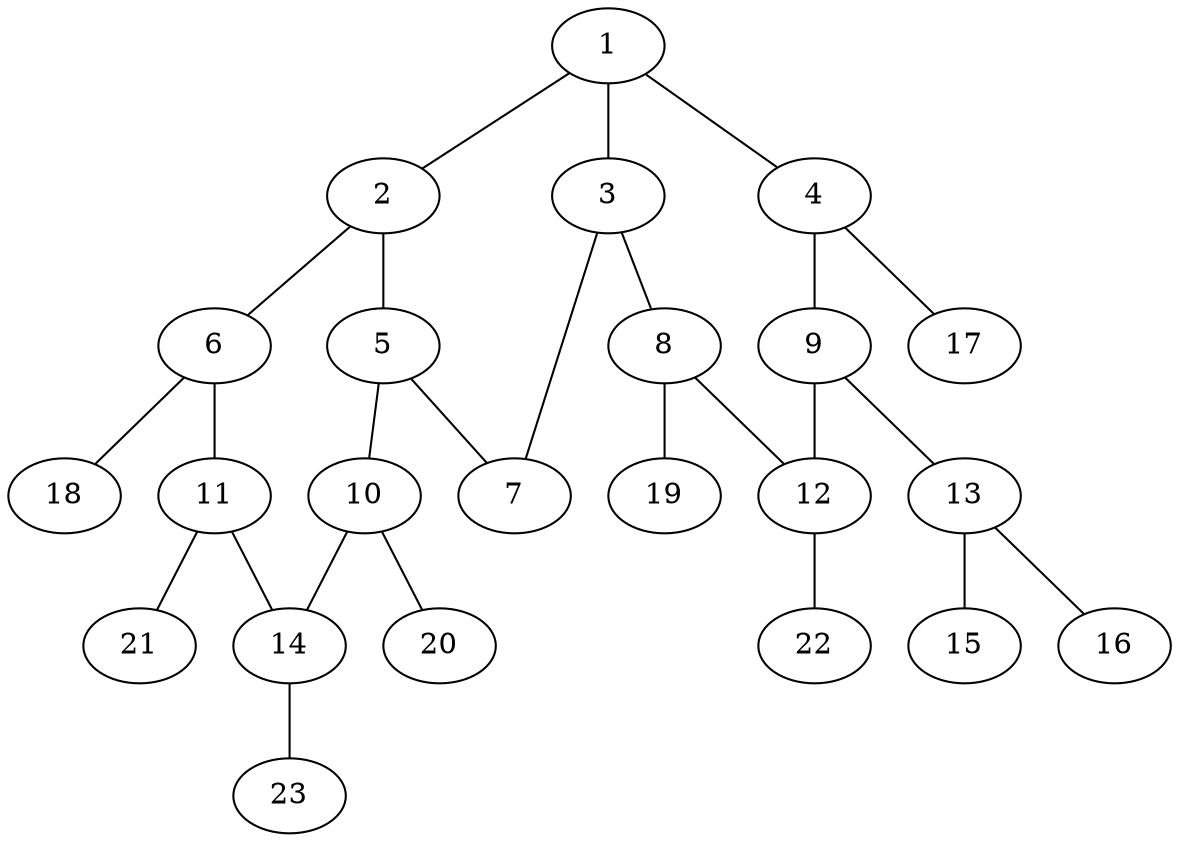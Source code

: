 graph molecule_1127 {
	1	 [chem=C];
	2	 [chem=C];
	1 -- 2	 [valence=1];
	3	 [chem=C];
	1 -- 3	 [valence=1];
	4	 [chem=C];
	1 -- 4	 [valence=2];
	5	 [chem=C];
	2 -- 5	 [valence=2];
	6	 [chem=C];
	2 -- 6	 [valence=1];
	7	 [chem=O];
	3 -- 7	 [valence=1];
	8	 [chem=C];
	3 -- 8	 [valence=2];
	9	 [chem=C];
	4 -- 9	 [valence=1];
	17	 [chem=H];
	4 -- 17	 [valence=1];
	5 -- 7	 [valence=1];
	10	 [chem=C];
	5 -- 10	 [valence=1];
	11	 [chem=C];
	6 -- 11	 [valence=2];
	18	 [chem=H];
	6 -- 18	 [valence=1];
	12	 [chem=C];
	8 -- 12	 [valence=1];
	19	 [chem=H];
	8 -- 19	 [valence=1];
	9 -- 12	 [valence=2];
	13	 [chem=N];
	9 -- 13	 [valence=1];
	14	 [chem=C];
	10 -- 14	 [valence=2];
	20	 [chem=H];
	10 -- 20	 [valence=1];
	11 -- 14	 [valence=1];
	21	 [chem=H];
	11 -- 21	 [valence=1];
	22	 [chem=H];
	12 -- 22	 [valence=1];
	15	 [chem=O];
	13 -- 15	 [valence=2];
	16	 [chem=O];
	13 -- 16	 [valence=1];
	23	 [chem=H];
	14 -- 23	 [valence=1];
}
